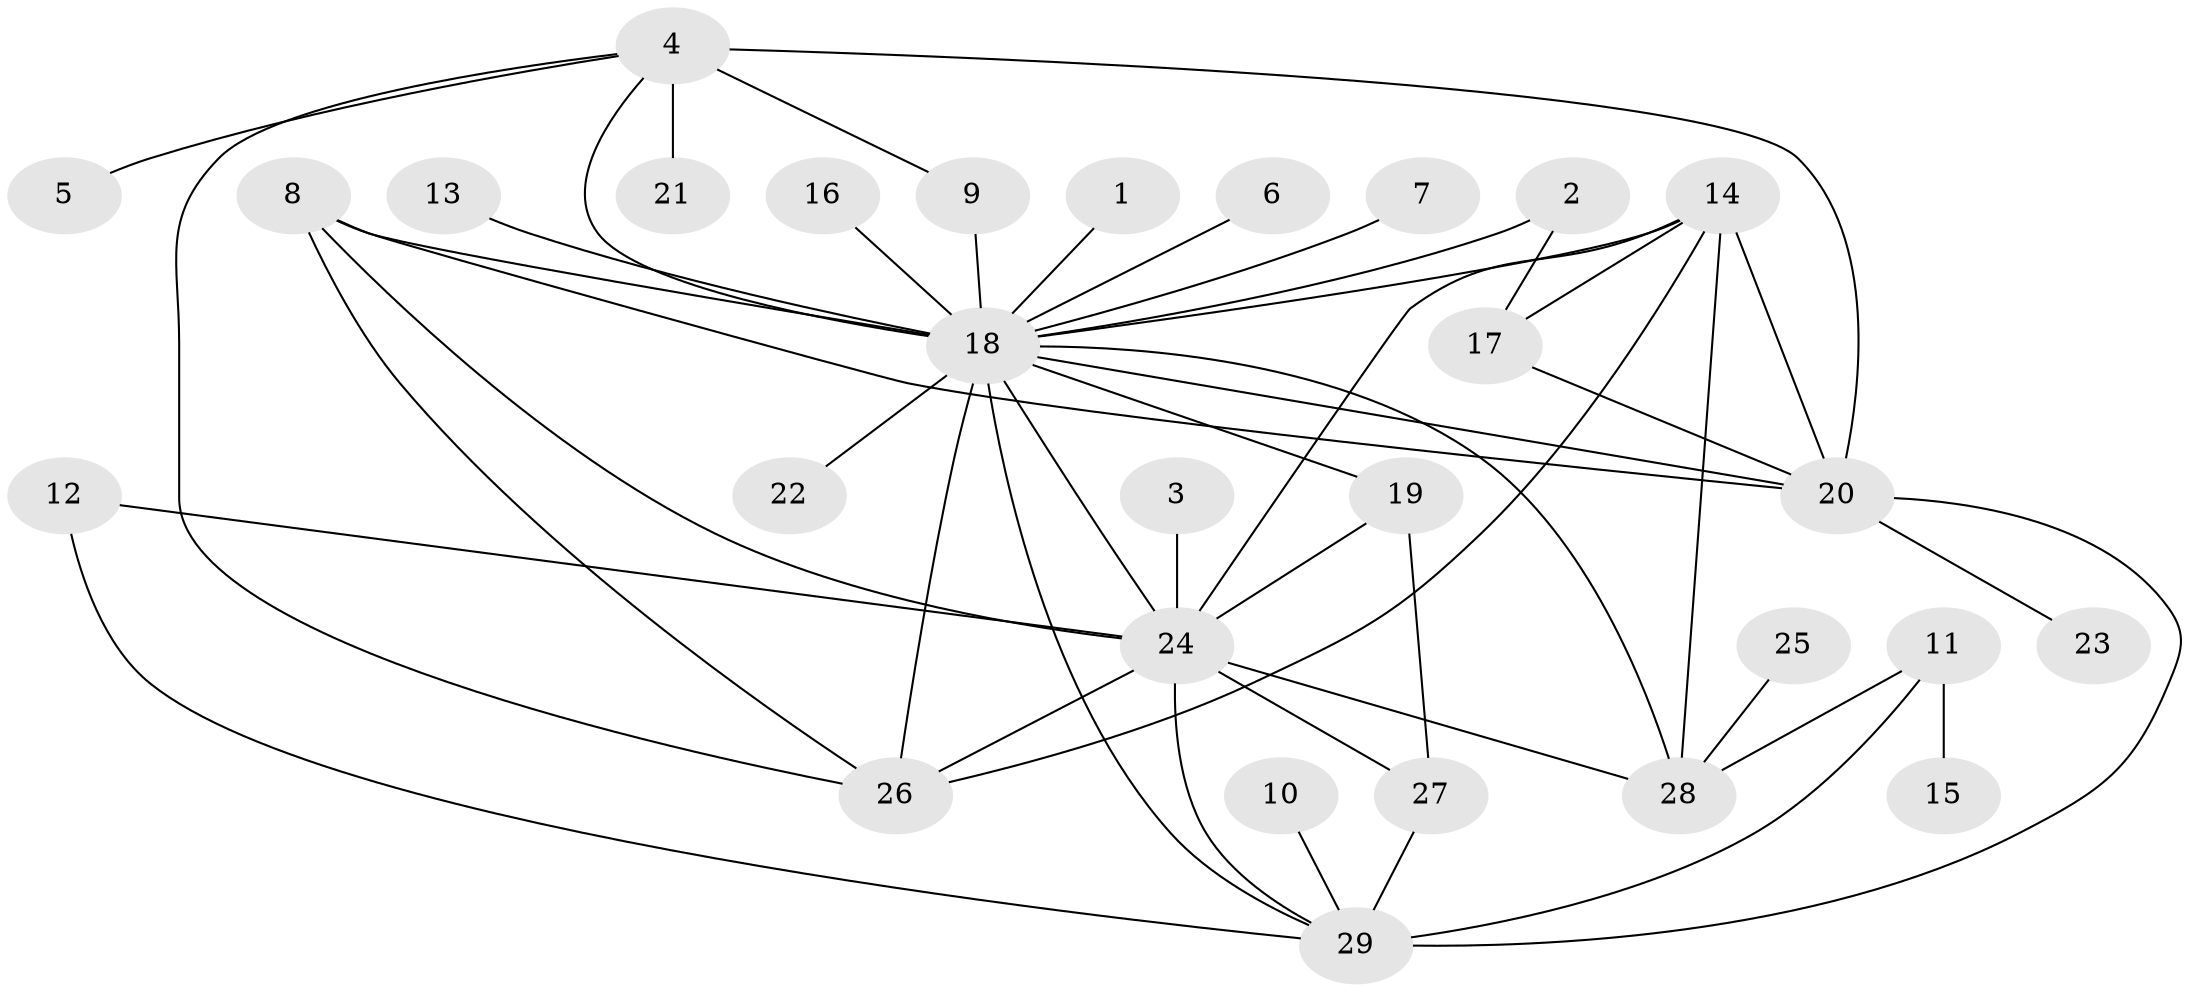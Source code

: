 // original degree distribution, {10: 0.017241379310344827, 2: 0.2413793103448276, 24: 0.017241379310344827, 12: 0.034482758620689655, 5: 0.10344827586206896, 1: 0.39655172413793105, 4: 0.05172413793103448, 3: 0.10344827586206896, 6: 0.017241379310344827, 7: 0.017241379310344827}
// Generated by graph-tools (version 1.1) at 2025/25/03/09/25 03:25:56]
// undirected, 29 vertices, 49 edges
graph export_dot {
graph [start="1"]
  node [color=gray90,style=filled];
  1;
  2;
  3;
  4;
  5;
  6;
  7;
  8;
  9;
  10;
  11;
  12;
  13;
  14;
  15;
  16;
  17;
  18;
  19;
  20;
  21;
  22;
  23;
  24;
  25;
  26;
  27;
  28;
  29;
  1 -- 18 [weight=1.0];
  2 -- 17 [weight=1.0];
  2 -- 18 [weight=1.0];
  3 -- 24 [weight=1.0];
  4 -- 5 [weight=1.0];
  4 -- 9 [weight=1.0];
  4 -- 18 [weight=2.0];
  4 -- 20 [weight=3.0];
  4 -- 21 [weight=1.0];
  4 -- 26 [weight=1.0];
  6 -- 18 [weight=1.0];
  7 -- 18 [weight=1.0];
  8 -- 18 [weight=1.0];
  8 -- 20 [weight=1.0];
  8 -- 24 [weight=1.0];
  8 -- 26 [weight=1.0];
  9 -- 18 [weight=1.0];
  10 -- 29 [weight=1.0];
  11 -- 15 [weight=1.0];
  11 -- 28 [weight=1.0];
  11 -- 29 [weight=2.0];
  12 -- 24 [weight=1.0];
  12 -- 29 [weight=1.0];
  13 -- 18 [weight=1.0];
  14 -- 17 [weight=1.0];
  14 -- 18 [weight=1.0];
  14 -- 20 [weight=1.0];
  14 -- 24 [weight=2.0];
  14 -- 26 [weight=2.0];
  14 -- 28 [weight=1.0];
  16 -- 18 [weight=1.0];
  17 -- 20 [weight=1.0];
  18 -- 19 [weight=1.0];
  18 -- 20 [weight=1.0];
  18 -- 22 [weight=1.0];
  18 -- 24 [weight=1.0];
  18 -- 26 [weight=2.0];
  18 -- 28 [weight=1.0];
  18 -- 29 [weight=1.0];
  19 -- 24 [weight=1.0];
  19 -- 27 [weight=1.0];
  20 -- 23 [weight=1.0];
  20 -- 29 [weight=1.0];
  24 -- 26 [weight=1.0];
  24 -- 27 [weight=1.0];
  24 -- 28 [weight=1.0];
  24 -- 29 [weight=1.0];
  25 -- 28 [weight=1.0];
  27 -- 29 [weight=1.0];
}
